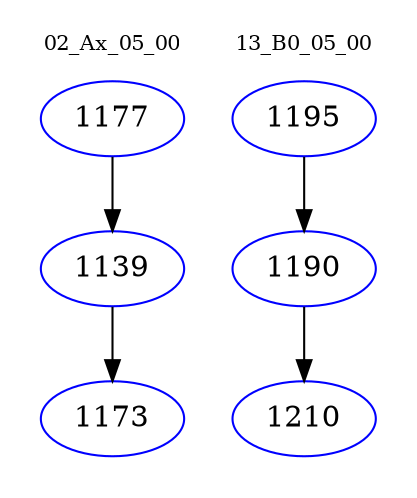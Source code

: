 digraph{
subgraph cluster_0 {
color = white
label = "02_Ax_05_00";
fontsize=10;
T0_1177 [label="1177", color="blue"]
T0_1177 -> T0_1139 [color="black"]
T0_1139 [label="1139", color="blue"]
T0_1139 -> T0_1173 [color="black"]
T0_1173 [label="1173", color="blue"]
}
subgraph cluster_1 {
color = white
label = "13_B0_05_00";
fontsize=10;
T1_1195 [label="1195", color="blue"]
T1_1195 -> T1_1190 [color="black"]
T1_1190 [label="1190", color="blue"]
T1_1190 -> T1_1210 [color="black"]
T1_1210 [label="1210", color="blue"]
}
}
